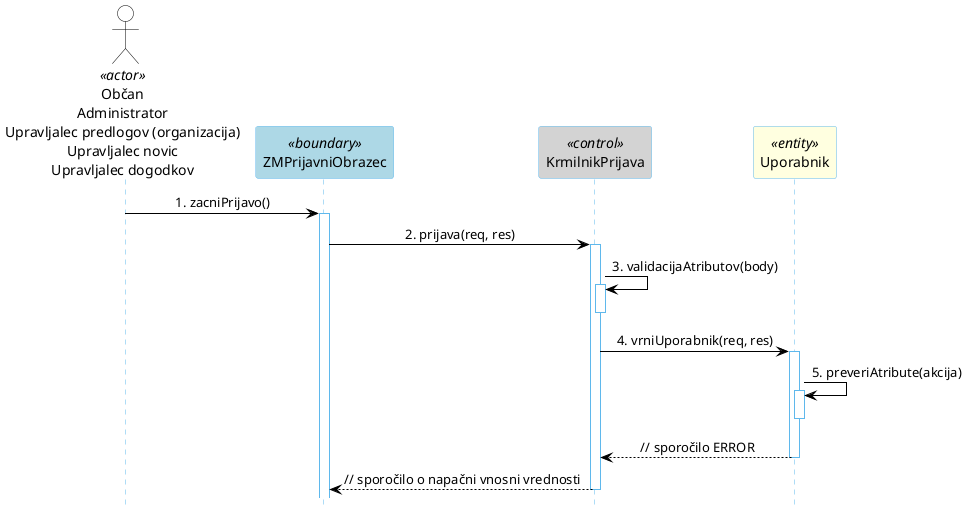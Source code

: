 @startuml
hide footbox

skinparam backgroundcolor transparent
skinparam defaultTextAlignment center
skinparam actorBorderColor black
skinparam actorBackgroundColor white
skinparam arrowColor black  
skinparam sequenceLifeLineBorderColor #5FB8EC
skinparam sequenceParticipantBorderColor #5FB8EC
skinparam sequenceParticipantBackgroundColor white

actor "Občan\nAdministrator\nUpravljalec predlogov (organizacija)\nUpravljalec novic\nUpravljalec dogodkov" as Neprijavljen <<actor>>
participant "ZMPrijavniObrazec" as Obrazec <<boundary>> #lightBlue
participant "KrmilnikPrijava" as Krmilnik <<control>>  #lightGray
participant Uporabnik <<entity>> #lightYellow

Neprijavljen -> Obrazec: 1. zacniPrijavo()
activate Obrazec
Obrazec -> Krmilnik: 2. prijava(req, res)
activate Krmilnik
Krmilnik -> Krmilnik: 3. validacijaAtributov(body)
activate Krmilnik
deactivate Krmilnik
Krmilnik -> Uporabnik: 4. vrniUporabnik(req, res)
activate Uporabnik
Uporabnik -> Uporabnik: 5. preveriAtribute(akcija)
activate Uporabnik
deactivate Uporabnik
Krmilnik <-- Uporabnik: // sporočilo ERROR
deactivate Uporabnik
Obrazec <-- Krmilnik: // sporočilo o napačni vnosni vrednosti
deactivate Krmilnik
@enduml